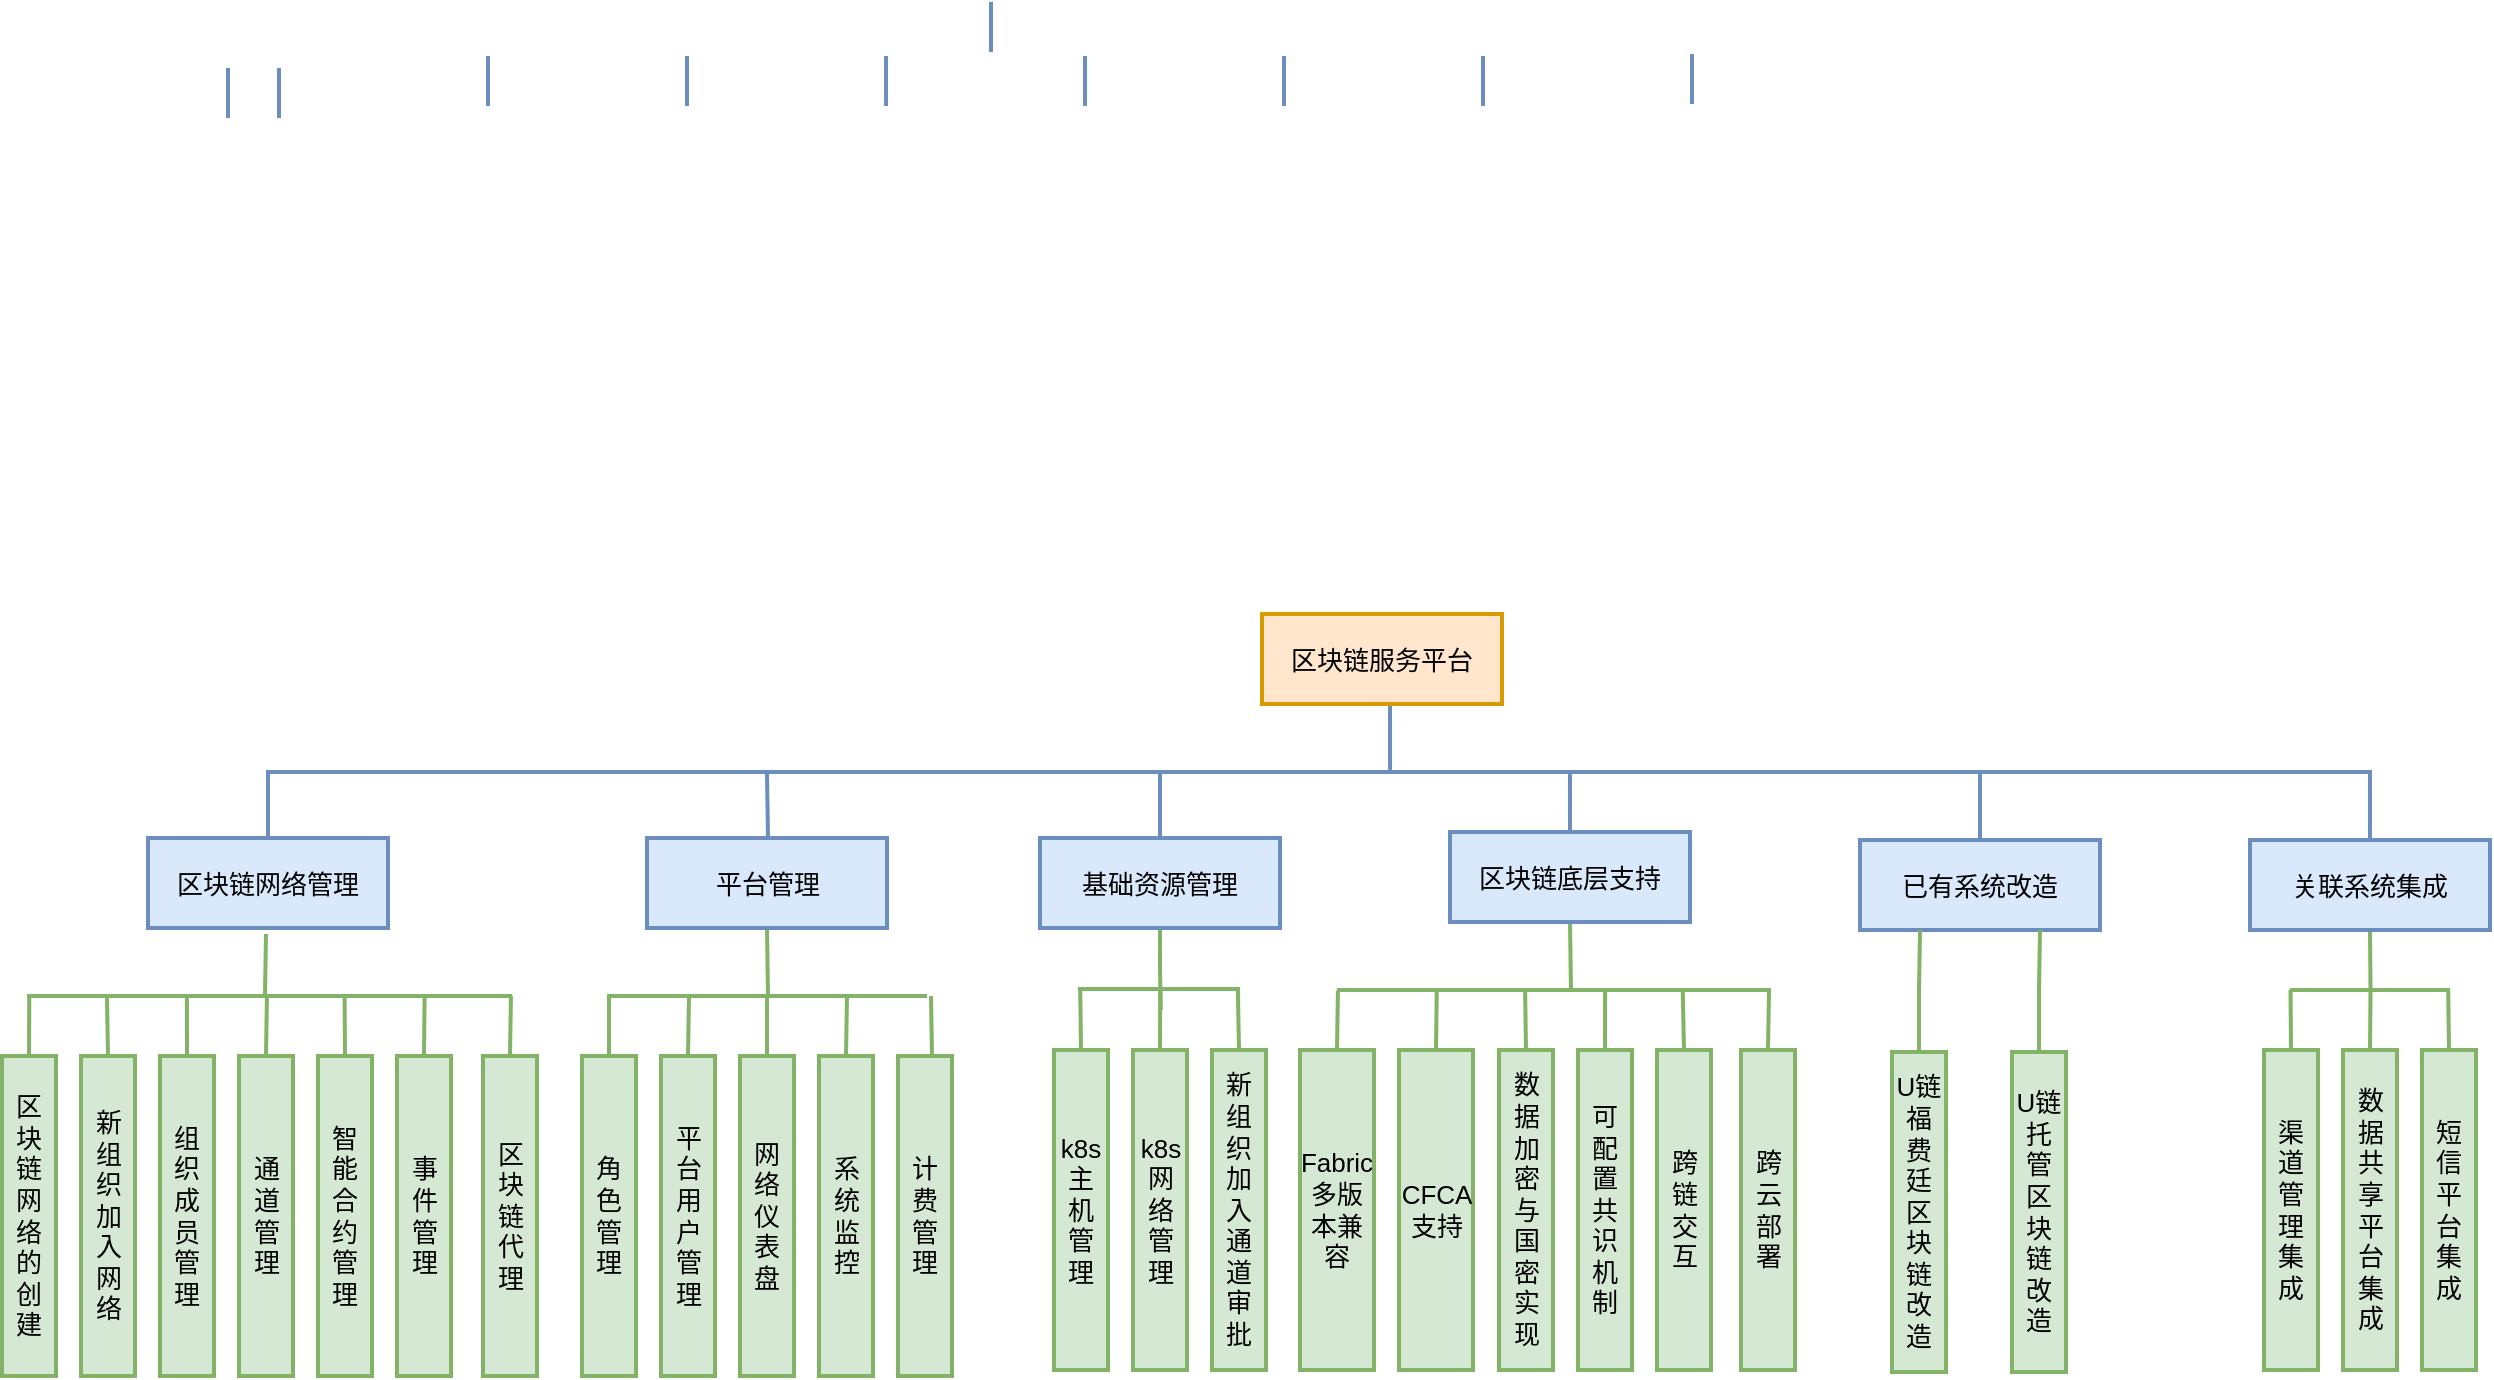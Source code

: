 <mxfile version="12.2.6" type="github" pages="1">
  <diagram id="6IozIT32LXbuVwREie7d" name="Page-1">
    <mxGraphModel dx="932" dy="569" grid="1" gridSize="10" guides="1" tooltips="1" connect="1" arrows="1" fold="1" page="1" pageScale="1" pageWidth="3300" pageHeight="4681" math="0" shadow="0">
      <root>
        <mxCell id="0"/>
        <mxCell id="1" parent="0"/>
        <mxCell id="wY5ASRHFbbLCHAGwUMeS-66" style="edgeStyle=orthogonalEdgeStyle;rounded=0;orthogonalLoop=1;jettySize=auto;html=1;exitX=0.5;exitY=1;exitDx=0;exitDy=0;endArrow=none;endFill=0;strokeWidth=2;fontSize=13;fillColor=#dae8fc;strokeColor=#6c8ebf;" edge="1" parent="1">
          <mxGeometry relative="1" as="geometry">
            <mxPoint x="704" y="440" as="targetPoint"/>
            <mxPoint x="704" y="406" as="sourcePoint"/>
          </mxGeometry>
        </mxCell>
        <mxCell id="jnVJirCMvpuZ7hxpCEFe-1" value="区块链服务平台" style="rounded=0;whiteSpace=wrap;html=1;strokeWidth=2;fillColor=#ffe6cc;strokeColor=#d79b00;fontSize=13;" parent="1" vertex="1">
          <mxGeometry x="640" y="361" width="120" height="45" as="geometry"/>
        </mxCell>
        <mxCell id="jnVJirCMvpuZ7hxpCEFe-11" value="" style="endArrow=none;html=1;strokeWidth=2;fontSize=13;fillColor=#dae8fc;strokeColor=#6c8ebf;" parent="1" edge="1">
          <mxGeometry width="50" height="50" relative="1" as="geometry">
            <mxPoint x="504.5" y="80" as="sourcePoint"/>
            <mxPoint x="504.5" y="55" as="targetPoint"/>
          </mxGeometry>
        </mxCell>
        <mxCell id="jnVJirCMvpuZ7hxpCEFe-12" value="" style="endArrow=none;html=1;strokeWidth=2;fontSize=13;fillColor=#dae8fc;strokeColor=#6c8ebf;" parent="1" edge="1">
          <mxGeometry width="50" height="50" relative="1" as="geometry">
            <mxPoint x="142" y="440" as="sourcePoint"/>
            <mxPoint x="1195" y="440" as="targetPoint"/>
          </mxGeometry>
        </mxCell>
        <mxCell id="jnVJirCMvpuZ7hxpCEFe-15" value="" style="endArrow=none;html=1;strokeWidth=2;fontSize=13;fillColor=#dae8fc;strokeColor=#6c8ebf;" parent="1" edge="1">
          <mxGeometry width="50" height="50" relative="1" as="geometry">
            <mxPoint x="123" y="113" as="sourcePoint"/>
            <mxPoint x="123" y="88" as="targetPoint"/>
          </mxGeometry>
        </mxCell>
        <mxCell id="jnVJirCMvpuZ7hxpCEFe-16" value="" style="endArrow=none;html=1;strokeWidth=2;fontSize=13;fillColor=#dae8fc;strokeColor=#6c8ebf;" parent="1" edge="1">
          <mxGeometry width="50" height="50" relative="1" as="geometry">
            <mxPoint x="855" y="106" as="sourcePoint"/>
            <mxPoint x="855" y="81" as="targetPoint"/>
          </mxGeometry>
        </mxCell>
        <mxCell id="jnVJirCMvpuZ7hxpCEFe-17" value="" style="endArrow=none;html=1;strokeWidth=2;fontSize=13;fillColor=#dae8fc;strokeColor=#6c8ebf;" parent="1" edge="1">
          <mxGeometry width="50" height="50" relative="1" as="geometry">
            <mxPoint x="253" y="107" as="sourcePoint"/>
            <mxPoint x="253" y="82" as="targetPoint"/>
          </mxGeometry>
        </mxCell>
        <mxCell id="jnVJirCMvpuZ7hxpCEFe-18" value="" style="endArrow=none;html=1;strokeWidth=2;fontSize=13;fillColor=#dae8fc;strokeColor=#6c8ebf;" parent="1" edge="1">
          <mxGeometry width="50" height="50" relative="1" as="geometry">
            <mxPoint x="352.5" y="107" as="sourcePoint"/>
            <mxPoint x="352.5" y="82" as="targetPoint"/>
          </mxGeometry>
        </mxCell>
        <mxCell id="jnVJirCMvpuZ7hxpCEFe-19" value="" style="endArrow=none;html=1;strokeWidth=2;fontSize=13;fillColor=#dae8fc;strokeColor=#6c8ebf;" parent="1" edge="1">
          <mxGeometry width="50" height="50" relative="1" as="geometry">
            <mxPoint x="452" y="107" as="sourcePoint"/>
            <mxPoint x="452" y="82" as="targetPoint"/>
          </mxGeometry>
        </mxCell>
        <mxCell id="jnVJirCMvpuZ7hxpCEFe-20" value="" style="endArrow=none;html=1;strokeWidth=2;fontSize=13;fillColor=#dae8fc;strokeColor=#6c8ebf;" parent="1" edge="1">
          <mxGeometry width="50" height="50" relative="1" as="geometry">
            <mxPoint x="551.5" y="107" as="sourcePoint"/>
            <mxPoint x="551.5" y="82" as="targetPoint"/>
          </mxGeometry>
        </mxCell>
        <mxCell id="jnVJirCMvpuZ7hxpCEFe-21" value="" style="endArrow=none;html=1;strokeWidth=2;fontSize=13;fillColor=#dae8fc;strokeColor=#6c8ebf;" parent="1" edge="1">
          <mxGeometry width="50" height="50" relative="1" as="geometry">
            <mxPoint x="651" y="107" as="sourcePoint"/>
            <mxPoint x="651" y="82" as="targetPoint"/>
          </mxGeometry>
        </mxCell>
        <mxCell id="jnVJirCMvpuZ7hxpCEFe-22" value="" style="endArrow=none;html=1;strokeWidth=2;fontSize=13;fillColor=#dae8fc;strokeColor=#6c8ebf;" parent="1" edge="1">
          <mxGeometry width="50" height="50" relative="1" as="geometry">
            <mxPoint x="750.5" y="107" as="sourcePoint"/>
            <mxPoint x="750.5" y="82" as="targetPoint"/>
          </mxGeometry>
        </mxCell>
        <mxCell id="jnVJirCMvpuZ7hxpCEFe-23" value="" style="endArrow=none;html=1;strokeWidth=2;fontSize=13;fillColor=#dae8fc;strokeColor=#6c8ebf;" parent="1" edge="1">
          <mxGeometry width="50" height="50" relative="1" as="geometry">
            <mxPoint x="148.5" y="113" as="sourcePoint"/>
            <mxPoint x="148.5" y="88" as="targetPoint"/>
          </mxGeometry>
        </mxCell>
        <mxCell id="wY5ASRHFbbLCHAGwUMeS-53" value="" style="group" vertex="1" connectable="0" parent="1">
          <mxGeometry x="939" y="474" width="120" height="266" as="geometry"/>
        </mxCell>
        <mxCell id="jnVJirCMvpuZ7hxpCEFe-9" value="已有系统改造" style="rounded=0;whiteSpace=wrap;html=1;strokeWidth=2;fillColor=#dae8fc;strokeColor=#6c8ebf;fontSize=13;" parent="wY5ASRHFbbLCHAGwUMeS-53" vertex="1">
          <mxGeometry width="120" height="45" as="geometry"/>
        </mxCell>
        <mxCell id="wY5ASRHFbbLCHAGwUMeS-41" style="edgeStyle=orthogonalEdgeStyle;rounded=0;orthogonalLoop=1;jettySize=auto;html=1;exitX=0.5;exitY=0;exitDx=0;exitDy=0;entryX=0.25;entryY=1;entryDx=0;entryDy=0;endArrow=none;endFill=0;strokeWidth=2;fontSize=13;fillColor=#d5e8d4;strokeColor=#82b366;" edge="1" parent="wY5ASRHFbbLCHAGwUMeS-53" source="jnVJirCMvpuZ7hxpCEFe-48" target="jnVJirCMvpuZ7hxpCEFe-9">
          <mxGeometry relative="1" as="geometry"/>
        </mxCell>
        <mxCell id="jnVJirCMvpuZ7hxpCEFe-48" value="U链福费廷区块链改造" style="rounded=0;whiteSpace=wrap;html=1;strokeWidth=2;fontSize=13;fillColor=#d5e8d4;strokeColor=#82b366;" parent="wY5ASRHFbbLCHAGwUMeS-53" vertex="1">
          <mxGeometry x="16" y="106" width="27" height="160" as="geometry"/>
        </mxCell>
        <mxCell id="wY5ASRHFbbLCHAGwUMeS-42" style="edgeStyle=orthogonalEdgeStyle;rounded=0;orthogonalLoop=1;jettySize=auto;html=1;exitX=0.5;exitY=0;exitDx=0;exitDy=0;entryX=0.75;entryY=1;entryDx=0;entryDy=0;endArrow=none;endFill=0;strokeWidth=2;fontSize=13;fillColor=#d5e8d4;strokeColor=#82b366;" edge="1" parent="wY5ASRHFbbLCHAGwUMeS-53" source="jnVJirCMvpuZ7hxpCEFe-51" target="jnVJirCMvpuZ7hxpCEFe-9">
          <mxGeometry relative="1" as="geometry"/>
        </mxCell>
        <mxCell id="jnVJirCMvpuZ7hxpCEFe-51" value="U链托管区块链&lt;br&gt;改造" style="rounded=0;whiteSpace=wrap;html=1;strokeWidth=2;fontSize=13;fillColor=#d5e8d4;strokeColor=#82b366;" parent="wY5ASRHFbbLCHAGwUMeS-53" vertex="1">
          <mxGeometry x="76" y="106" width="27" height="160" as="geometry"/>
        </mxCell>
        <mxCell id="wY5ASRHFbbLCHAGwUMeS-58" style="edgeStyle=orthogonalEdgeStyle;rounded=0;orthogonalLoop=1;jettySize=auto;html=1;exitX=0.5;exitY=0;exitDx=0;exitDy=0;endArrow=none;endFill=0;strokeWidth=2;fontSize=13;fillColor=#dae8fc;strokeColor=#6c8ebf;" edge="1" parent="1" source="jnVJirCMvpuZ7hxpCEFe-4">
          <mxGeometry relative="1" as="geometry">
            <mxPoint x="143" y="440" as="targetPoint"/>
          </mxGeometry>
        </mxCell>
        <mxCell id="jnVJirCMvpuZ7hxpCEFe-4" value="区块链网络管理" style="rounded=0;whiteSpace=wrap;html=1;strokeWidth=2;fillColor=#dae8fc;strokeColor=#6c8ebf;fontSize=13;" parent="1" vertex="1">
          <mxGeometry x="83" y="473" width="120" height="45" as="geometry"/>
        </mxCell>
        <mxCell id="wY5ASRHFbbLCHAGwUMeS-20" style="edgeStyle=orthogonalEdgeStyle;rounded=0;orthogonalLoop=1;jettySize=auto;html=1;exitX=0.5;exitY=0;exitDx=0;exitDy=0;endArrow=none;endFill=0;strokeWidth=2;fontSize=13;fillColor=#d5e8d4;strokeColor=#82b366;" edge="1" parent="1" source="jnVJirCMvpuZ7hxpCEFe-35">
          <mxGeometry relative="1" as="geometry">
            <mxPoint x="221.294" y="551.824" as="targetPoint"/>
          </mxGeometry>
        </mxCell>
        <mxCell id="jnVJirCMvpuZ7hxpCEFe-35" value="事件管理" style="rounded=0;whiteSpace=wrap;html=1;strokeWidth=2;fontSize=13;fillColor=#d5e8d4;strokeColor=#82b366;" parent="1" vertex="1">
          <mxGeometry x="207.5" y="582" width="27" height="160" as="geometry"/>
        </mxCell>
        <mxCell id="wY5ASRHFbbLCHAGwUMeS-19" style="edgeStyle=orthogonalEdgeStyle;rounded=0;orthogonalLoop=1;jettySize=auto;html=1;exitX=0.5;exitY=0;exitDx=0;exitDy=0;endArrow=none;endFill=0;strokeWidth=2;fontSize=13;fillColor=#d5e8d4;strokeColor=#82b366;" edge="1" parent="1" source="jnVJirCMvpuZ7hxpCEFe-36">
          <mxGeometry relative="1" as="geometry">
            <mxPoint x="181.294" y="551.824" as="targetPoint"/>
          </mxGeometry>
        </mxCell>
        <mxCell id="jnVJirCMvpuZ7hxpCEFe-36" value="智能合约管理" style="rounded=0;whiteSpace=wrap;html=1;strokeWidth=2;fontSize=13;fillColor=#d5e8d4;strokeColor=#82b366;" parent="1" vertex="1">
          <mxGeometry x="168" y="582" width="27" height="160" as="geometry"/>
        </mxCell>
        <mxCell id="wY5ASRHFbbLCHAGwUMeS-18" style="edgeStyle=orthogonalEdgeStyle;rounded=0;orthogonalLoop=1;jettySize=auto;html=1;exitX=0.5;exitY=0;exitDx=0;exitDy=0;endArrow=none;endFill=0;strokeWidth=2;fontSize=13;fillColor=#d5e8d4;strokeColor=#82b366;" edge="1" parent="1" source="jnVJirCMvpuZ7hxpCEFe-37">
          <mxGeometry relative="1" as="geometry">
            <mxPoint x="142.471" y="551.824" as="targetPoint"/>
          </mxGeometry>
        </mxCell>
        <mxCell id="jnVJirCMvpuZ7hxpCEFe-37" value="通道管理" style="rounded=0;whiteSpace=wrap;html=1;strokeWidth=2;fontSize=13;fillColor=#d5e8d4;strokeColor=#82b366;" parent="1" vertex="1">
          <mxGeometry x="128.5" y="582" width="27" height="160" as="geometry"/>
        </mxCell>
        <mxCell id="wY5ASRHFbbLCHAGwUMeS-17" style="edgeStyle=orthogonalEdgeStyle;rounded=0;orthogonalLoop=1;jettySize=auto;html=1;exitX=0.5;exitY=0;exitDx=0;exitDy=0;endArrow=none;endFill=0;strokeWidth=2;fontSize=13;fillColor=#d5e8d4;strokeColor=#82b366;" edge="1" parent="1" source="jnVJirCMvpuZ7hxpCEFe-38">
          <mxGeometry relative="1" as="geometry">
            <mxPoint x="102.471" y="551.824" as="targetPoint"/>
          </mxGeometry>
        </mxCell>
        <mxCell id="jnVJirCMvpuZ7hxpCEFe-38" value="组织成员管理" style="rounded=0;whiteSpace=wrap;html=1;strokeWidth=2;fontSize=13;fillColor=#d5e8d4;strokeColor=#82b366;" parent="1" vertex="1">
          <mxGeometry x="89" y="582" width="27" height="160" as="geometry"/>
        </mxCell>
        <mxCell id="wY5ASRHFbbLCHAGwUMeS-16" style="edgeStyle=orthogonalEdgeStyle;rounded=0;orthogonalLoop=1;jettySize=auto;html=1;exitX=0.5;exitY=0;exitDx=0;exitDy=0;endArrow=none;endFill=0;strokeWidth=2;fontSize=13;fillColor=#d5e8d4;strokeColor=#82b366;" edge="1" parent="1" source="jnVJirCMvpuZ7hxpCEFe-39">
          <mxGeometry relative="1" as="geometry">
            <mxPoint x="62.471" y="551.824" as="targetPoint"/>
          </mxGeometry>
        </mxCell>
        <mxCell id="jnVJirCMvpuZ7hxpCEFe-39" value="新组织加入网络" style="rounded=0;whiteSpace=wrap;html=1;strokeWidth=2;fontSize=13;fillColor=#d5e8d4;strokeColor=#82b366;" parent="1" vertex="1">
          <mxGeometry x="49.5" y="582" width="27" height="160" as="geometry"/>
        </mxCell>
        <mxCell id="wY5ASRHFbbLCHAGwUMeS-15" style="edgeStyle=orthogonalEdgeStyle;rounded=0;orthogonalLoop=1;jettySize=auto;html=1;exitX=0.5;exitY=0;exitDx=0;exitDy=0;endArrow=none;endFill=0;strokeWidth=2;fontSize=13;fillColor=#d5e8d4;strokeColor=#82b366;" edge="1" parent="1" source="jnVJirCMvpuZ7hxpCEFe-40">
          <mxGeometry relative="1" as="geometry">
            <mxPoint x="23.647" y="551.824" as="targetPoint"/>
          </mxGeometry>
        </mxCell>
        <mxCell id="jnVJirCMvpuZ7hxpCEFe-40" value="区块链网络的创建" style="rounded=0;whiteSpace=wrap;html=1;strokeWidth=2;fontSize=13;fillColor=#d5e8d4;strokeColor=#82b366;" parent="1" vertex="1">
          <mxGeometry x="10" y="582" width="27" height="160" as="geometry"/>
        </mxCell>
        <mxCell id="wY5ASRHFbbLCHAGwUMeS-24" style="edgeStyle=orthogonalEdgeStyle;rounded=0;orthogonalLoop=1;jettySize=auto;html=1;exitX=0.5;exitY=0;exitDx=0;exitDy=0;endArrow=none;endFill=0;strokeWidth=2;fontSize=13;fillColor=#d5e8d4;strokeColor=#82b366;" edge="1" parent="1" source="jnVJirCMvpuZ7hxpCEFe-56">
          <mxGeometry relative="1" as="geometry">
            <mxPoint x="264.471" y="551.824" as="targetPoint"/>
          </mxGeometry>
        </mxCell>
        <mxCell id="jnVJirCMvpuZ7hxpCEFe-56" value="区块链代理" style="rounded=0;whiteSpace=wrap;html=1;strokeWidth=2;fontSize=13;fillColor=#d5e8d4;strokeColor=#82b366;" parent="1" vertex="1">
          <mxGeometry x="250.5" y="582" width="27" height="160" as="geometry"/>
        </mxCell>
        <mxCell id="wY5ASRHFbbLCHAGwUMeS-14" value="" style="endArrow=none;html=1;strokeWidth=2;fontSize=13;fillColor=#d5e8d4;strokeColor=#82b366;" edge="1" parent="1">
          <mxGeometry width="50" height="50" relative="1" as="geometry">
            <mxPoint x="22.5" y="552" as="sourcePoint"/>
            <mxPoint x="265" y="552" as="targetPoint"/>
          </mxGeometry>
        </mxCell>
        <mxCell id="wY5ASRHFbbLCHAGwUMeS-25" style="edgeStyle=orthogonalEdgeStyle;rounded=0;orthogonalLoop=1;jettySize=auto;html=1;endArrow=none;endFill=0;strokeWidth=2;fontSize=13;fillColor=#d5e8d4;strokeColor=#82b366;" edge="1" parent="1">
          <mxGeometry relative="1" as="geometry">
            <mxPoint x="141.5" y="551.588" as="targetPoint"/>
            <mxPoint x="142" y="521" as="sourcePoint"/>
          </mxGeometry>
        </mxCell>
        <mxCell id="wY5ASRHFbbLCHAGwUMeS-56" value="" style="group" vertex="1" connectable="0" parent="1">
          <mxGeometry x="529" y="473" width="120" height="266" as="geometry"/>
        </mxCell>
        <mxCell id="wY5ASRHFbbLCHAGwUMeS-45" style="edgeStyle=orthogonalEdgeStyle;rounded=0;orthogonalLoop=1;jettySize=auto;html=1;exitX=0.5;exitY=1;exitDx=0;exitDy=0;endArrow=none;endFill=0;strokeWidth=2;fontSize=13;fillColor=#d5e8d4;strokeColor=#82b366;" edge="1" parent="wY5ASRHFbbLCHAGwUMeS-56" source="jnVJirCMvpuZ7hxpCEFe-5">
          <mxGeometry relative="1" as="geometry">
            <mxPoint x="60.412" y="86.0" as="targetPoint"/>
          </mxGeometry>
        </mxCell>
        <mxCell id="jnVJirCMvpuZ7hxpCEFe-5" value="基础资源管理" style="rounded=0;whiteSpace=wrap;html=1;strokeWidth=2;fillColor=#dae8fc;strokeColor=#6c8ebf;fontSize=13;" parent="wY5ASRHFbbLCHAGwUMeS-56" vertex="1">
          <mxGeometry width="120" height="45" as="geometry"/>
        </mxCell>
        <mxCell id="wY5ASRHFbbLCHAGwUMeS-23" style="edgeStyle=orthogonalEdgeStyle;rounded=0;orthogonalLoop=1;jettySize=auto;html=1;exitX=0.5;exitY=0;exitDx=0;exitDy=0;endArrow=none;endFill=0;strokeWidth=2;fontSize=13;fillColor=#d5e8d4;strokeColor=#82b366;" edge="1" parent="wY5ASRHFbbLCHAGwUMeS-56" source="jnVJirCMvpuZ7hxpCEFe-32">
          <mxGeometry relative="1" as="geometry">
            <mxPoint x="98.941" y="75.824" as="targetPoint"/>
          </mxGeometry>
        </mxCell>
        <mxCell id="jnVJirCMvpuZ7hxpCEFe-32" value="新组织加入通道审批" style="rounded=0;whiteSpace=wrap;html=1;strokeWidth=2;fontSize=13;fillColor=#d5e8d4;strokeColor=#82b366;" parent="wY5ASRHFbbLCHAGwUMeS-56" vertex="1">
          <mxGeometry x="86" y="106" width="27" height="160" as="geometry"/>
        </mxCell>
        <mxCell id="wY5ASRHFbbLCHAGwUMeS-22" style="edgeStyle=orthogonalEdgeStyle;rounded=0;orthogonalLoop=1;jettySize=auto;html=1;exitX=0.5;exitY=0;exitDx=0;exitDy=0;endArrow=none;endFill=0;strokeWidth=2;fontSize=13;fillColor=#d5e8d4;strokeColor=#82b366;" edge="1" parent="wY5ASRHFbbLCHAGwUMeS-56" source="jnVJirCMvpuZ7hxpCEFe-33">
          <mxGeometry relative="1" as="geometry">
            <mxPoint x="60.118" y="75.824" as="targetPoint"/>
          </mxGeometry>
        </mxCell>
        <mxCell id="jnVJirCMvpuZ7hxpCEFe-33" value="k8s网络管理" style="rounded=0;whiteSpace=wrap;html=1;strokeWidth=2;fontSize=13;fillColor=#d5e8d4;strokeColor=#82b366;" parent="wY5ASRHFbbLCHAGwUMeS-56" vertex="1">
          <mxGeometry x="46.5" y="106" width="27" height="160" as="geometry"/>
        </mxCell>
        <mxCell id="wY5ASRHFbbLCHAGwUMeS-21" style="edgeStyle=orthogonalEdgeStyle;rounded=0;orthogonalLoop=1;jettySize=auto;html=1;exitX=0.5;exitY=0;exitDx=0;exitDy=0;endArrow=none;endFill=0;strokeWidth=2;fontSize=13;fillColor=#d5e8d4;strokeColor=#82b366;" edge="1" parent="wY5ASRHFbbLCHAGwUMeS-56" source="jnVJirCMvpuZ7hxpCEFe-34">
          <mxGeometry relative="1" as="geometry">
            <mxPoint x="20.118" y="75.824" as="targetPoint"/>
          </mxGeometry>
        </mxCell>
        <mxCell id="jnVJirCMvpuZ7hxpCEFe-34" value="k8s主机管理" style="rounded=0;whiteSpace=wrap;html=1;strokeWidth=2;fontSize=13;fillColor=#d5e8d4;strokeColor=#82b366;" parent="wY5ASRHFbbLCHAGwUMeS-56" vertex="1">
          <mxGeometry x="7" y="106" width="27" height="160" as="geometry"/>
        </mxCell>
        <mxCell id="wY5ASRHFbbLCHAGwUMeS-39" value="" style="endArrow=none;html=1;strokeWidth=2;fontSize=13;fillColor=#d5e8d4;strokeColor=#82b366;" edge="1" parent="wY5ASRHFbbLCHAGwUMeS-56">
          <mxGeometry width="50" height="50" relative="1" as="geometry">
            <mxPoint x="19" y="75.5" as="sourcePoint"/>
            <mxPoint x="100" y="75.5" as="targetPoint"/>
          </mxGeometry>
        </mxCell>
        <mxCell id="wY5ASRHFbbLCHAGwUMeS-11" style="edgeStyle=orthogonalEdgeStyle;rounded=0;orthogonalLoop=1;jettySize=auto;html=1;exitX=0.5;exitY=1;exitDx=0;exitDy=0;endArrow=none;endFill=0;strokeWidth=2;fontSize=13;fillColor=#d5e8d4;strokeColor=#82b366;" edge="1" parent="1" source="jnVJirCMvpuZ7hxpCEFe-6">
          <mxGeometry relative="1" as="geometry">
            <mxPoint x="1194.265" y="548.824" as="targetPoint"/>
          </mxGeometry>
        </mxCell>
        <mxCell id="wY5ASRHFbbLCHAGwUMeS-65" style="edgeStyle=orthogonalEdgeStyle;rounded=0;orthogonalLoop=1;jettySize=auto;html=1;exitX=0.5;exitY=0;exitDx=0;exitDy=0;endArrow=none;endFill=0;strokeWidth=2;fontSize=13;fillColor=#dae8fc;strokeColor=#6c8ebf;" edge="1" parent="1" source="jnVJirCMvpuZ7hxpCEFe-6">
          <mxGeometry relative="1" as="geometry">
            <mxPoint x="1194" y="441" as="targetPoint"/>
          </mxGeometry>
        </mxCell>
        <mxCell id="jnVJirCMvpuZ7hxpCEFe-6" value="关联系统集成" style="rounded=0;whiteSpace=wrap;html=1;strokeWidth=2;fillColor=#dae8fc;strokeColor=#6c8ebf;fontSize=13;" parent="1" vertex="1">
          <mxGeometry x="1134" y="474" width="120" height="45" as="geometry"/>
        </mxCell>
        <mxCell id="wY5ASRHFbbLCHAGwUMeS-8" style="edgeStyle=orthogonalEdgeStyle;rounded=0;orthogonalLoop=1;jettySize=auto;html=1;exitX=0.5;exitY=0;exitDx=0;exitDy=0;endArrow=none;endFill=0;strokeWidth=2;fontSize=13;fillColor=#d5e8d4;strokeColor=#82b366;" edge="1" parent="1" source="jnVJirCMvpuZ7hxpCEFe-27">
          <mxGeometry relative="1" as="geometry">
            <mxPoint x="1233.088" y="548.824" as="targetPoint"/>
          </mxGeometry>
        </mxCell>
        <mxCell id="jnVJirCMvpuZ7hxpCEFe-27" value="短信平台集成" style="rounded=0;whiteSpace=wrap;html=1;strokeWidth=2;fontSize=13;fillColor=#d5e8d4;strokeColor=#82b366;" parent="1" vertex="1">
          <mxGeometry x="1220" y="579" width="27" height="160" as="geometry"/>
        </mxCell>
        <mxCell id="wY5ASRHFbbLCHAGwUMeS-7" style="edgeStyle=orthogonalEdgeStyle;rounded=0;orthogonalLoop=1;jettySize=auto;html=1;exitX=0.5;exitY=0;exitDx=0;exitDy=0;endArrow=none;endFill=0;strokeWidth=2;fontSize=13;fillColor=#d5e8d4;strokeColor=#82b366;" edge="1" parent="1" source="jnVJirCMvpuZ7hxpCEFe-28">
          <mxGeometry relative="1" as="geometry">
            <mxPoint x="1194.265" y="548.824" as="targetPoint"/>
          </mxGeometry>
        </mxCell>
        <mxCell id="jnVJirCMvpuZ7hxpCEFe-28" value="数据共享平台集成" style="rounded=0;whiteSpace=wrap;html=1;strokeWidth=2;fontSize=13;fillColor=#d5e8d4;strokeColor=#82b366;" parent="1" vertex="1">
          <mxGeometry x="1180.5" y="579" width="27" height="160" as="geometry"/>
        </mxCell>
        <mxCell id="wY5ASRHFbbLCHAGwUMeS-6" style="edgeStyle=orthogonalEdgeStyle;rounded=0;orthogonalLoop=1;jettySize=auto;html=1;exitX=0.5;exitY=0;exitDx=0;exitDy=0;endArrow=none;endFill=0;strokeWidth=2;fontSize=13;fillColor=#d5e8d4;strokeColor=#82b366;" edge="1" parent="1" source="jnVJirCMvpuZ7hxpCEFe-29">
          <mxGeometry relative="1" as="geometry">
            <mxPoint x="1154.265" y="548.824" as="targetPoint"/>
          </mxGeometry>
        </mxCell>
        <mxCell id="jnVJirCMvpuZ7hxpCEFe-29" value="渠道管理集成" style="rounded=0;whiteSpace=wrap;html=1;strokeWidth=2;fontSize=13;fillColor=#d5e8d4;strokeColor=#82b366;" parent="1" vertex="1">
          <mxGeometry x="1141" y="579" width="27" height="160" as="geometry"/>
        </mxCell>
        <mxCell id="wY5ASRHFbbLCHAGwUMeS-3" value="" style="endArrow=none;html=1;strokeWidth=2;fontSize=13;fillColor=#d5e8d4;strokeColor=#82b366;" edge="1" parent="1">
          <mxGeometry width="50" height="50" relative="1" as="geometry">
            <mxPoint x="1154" y="549" as="sourcePoint"/>
            <mxPoint x="1234" y="549" as="targetPoint"/>
          </mxGeometry>
        </mxCell>
        <mxCell id="wY5ASRHFbbLCHAGwUMeS-49" style="edgeStyle=orthogonalEdgeStyle;rounded=0;orthogonalLoop=1;jettySize=auto;html=1;exitX=0.5;exitY=1;exitDx=0;exitDy=0;endArrow=none;endFill=0;strokeWidth=2;fontSize=13;fillColor=#d5e8d4;strokeColor=#82b366;" edge="1" parent="1">
          <mxGeometry relative="1" as="geometry">
            <mxPoint x="393" y="553" as="targetPoint"/>
            <mxPoint x="392.5" y="518" as="sourcePoint"/>
          </mxGeometry>
        </mxCell>
        <mxCell id="wY5ASRHFbbLCHAGwUMeS-60" style="edgeStyle=orthogonalEdgeStyle;rounded=0;orthogonalLoop=1;jettySize=auto;html=1;exitX=0.5;exitY=0;exitDx=0;exitDy=0;endArrow=none;endFill=0;strokeWidth=2;fontSize=13;fillColor=#dae8fc;strokeColor=#6c8ebf;" edge="1" parent="1">
          <mxGeometry relative="1" as="geometry">
            <mxPoint x="392.5" y="441" as="targetPoint"/>
            <mxPoint x="393" y="473" as="sourcePoint"/>
          </mxGeometry>
        </mxCell>
        <mxCell id="jnVJirCMvpuZ7hxpCEFe-3" value="平台管理" style="rounded=0;whiteSpace=wrap;html=1;strokeWidth=2;fillColor=#dae8fc;strokeColor=#6c8ebf;fontSize=13;" parent="1" vertex="1">
          <mxGeometry x="332.5" y="473" width="120" height="45" as="geometry"/>
        </mxCell>
        <mxCell id="jnVJirCMvpuZ7hxpCEFe-58" style="edgeStyle=orthogonalEdgeStyle;rounded=0;orthogonalLoop=1;jettySize=auto;html=1;exitX=0.5;exitY=0;exitDx=0;exitDy=0;strokeWidth=2;fontSize=13;endArrow=none;endFill=0;fillColor=#d5e8d4;strokeColor=#82b366;" parent="1" edge="1">
          <mxGeometry relative="1" as="geometry">
            <mxPoint x="474.5" y="552" as="targetPoint"/>
            <mxPoint x="475" y="582" as="sourcePoint"/>
          </mxGeometry>
        </mxCell>
        <mxCell id="jnVJirCMvpuZ7hxpCEFe-41" value="计费管理" style="rounded=0;whiteSpace=wrap;html=1;strokeWidth=2;fontSize=13;fillColor=#d5e8d4;strokeColor=#82b366;" parent="1" vertex="1">
          <mxGeometry x="458" y="582" width="27" height="160" as="geometry"/>
        </mxCell>
        <mxCell id="jnVJirCMvpuZ7hxpCEFe-59" style="edgeStyle=orthogonalEdgeStyle;rounded=0;orthogonalLoop=1;jettySize=auto;html=1;exitX=0.5;exitY=0;exitDx=0;exitDy=0;endArrow=none;endFill=0;strokeWidth=2;fontSize=13;fillColor=#d5e8d4;strokeColor=#82b366;" parent="1" source="jnVJirCMvpuZ7hxpCEFe-42" edge="1">
          <mxGeometry relative="1" as="geometry">
            <mxPoint x="432.5" y="552" as="targetPoint"/>
          </mxGeometry>
        </mxCell>
        <mxCell id="jnVJirCMvpuZ7hxpCEFe-42" value="系统监控" style="rounded=0;whiteSpace=wrap;html=1;strokeWidth=2;fontSize=13;fillColor=#d5e8d4;strokeColor=#82b366;" parent="1" vertex="1">
          <mxGeometry x="418.5" y="582" width="27" height="160" as="geometry"/>
        </mxCell>
        <mxCell id="jnVJirCMvpuZ7hxpCEFe-60" style="edgeStyle=orthogonalEdgeStyle;rounded=0;orthogonalLoop=1;jettySize=auto;html=1;exitX=0.5;exitY=0;exitDx=0;exitDy=0;endArrow=none;endFill=0;strokeWidth=2;fontSize=13;fillColor=#d5e8d4;strokeColor=#82b366;" parent="1" source="jnVJirCMvpuZ7hxpCEFe-43" edge="1">
          <mxGeometry relative="1" as="geometry">
            <mxPoint x="392.5" y="552" as="targetPoint"/>
          </mxGeometry>
        </mxCell>
        <mxCell id="jnVJirCMvpuZ7hxpCEFe-43" value="网络仪表盘" style="rounded=0;whiteSpace=wrap;html=1;strokeWidth=2;fontSize=13;fillColor=#d5e8d4;strokeColor=#82b366;" parent="1" vertex="1">
          <mxGeometry x="379" y="582" width="27" height="160" as="geometry"/>
        </mxCell>
        <mxCell id="jnVJirCMvpuZ7hxpCEFe-61" style="edgeStyle=orthogonalEdgeStyle;rounded=0;orthogonalLoop=1;jettySize=auto;html=1;exitX=0.5;exitY=0;exitDx=0;exitDy=0;endArrow=none;endFill=0;strokeWidth=2;fontSize=13;fillColor=#d5e8d4;strokeColor=#82b366;" parent="1" source="jnVJirCMvpuZ7hxpCEFe-44" edge="1">
          <mxGeometry relative="1" as="geometry">
            <mxPoint x="353.5" y="552" as="targetPoint"/>
          </mxGeometry>
        </mxCell>
        <mxCell id="jnVJirCMvpuZ7hxpCEFe-44" value="平台用户管理" style="rounded=0;whiteSpace=wrap;html=1;strokeWidth=2;fontSize=13;fillColor=#d5e8d4;strokeColor=#82b366;" parent="1" vertex="1">
          <mxGeometry x="339.5" y="582" width="27" height="160" as="geometry"/>
        </mxCell>
        <mxCell id="jnVJirCMvpuZ7hxpCEFe-62" style="edgeStyle=orthogonalEdgeStyle;rounded=0;orthogonalLoop=1;jettySize=auto;html=1;exitX=0.5;exitY=0;exitDx=0;exitDy=0;endArrow=none;endFill=0;strokeWidth=2;fontSize=13;fillColor=#d5e8d4;strokeColor=#82b366;" parent="1" source="jnVJirCMvpuZ7hxpCEFe-46" edge="1">
          <mxGeometry relative="1" as="geometry">
            <mxPoint x="313.5" y="552" as="targetPoint"/>
          </mxGeometry>
        </mxCell>
        <mxCell id="jnVJirCMvpuZ7hxpCEFe-46" value="角色管理" style="rounded=0;whiteSpace=wrap;html=1;strokeWidth=2;fontSize=13;fillColor=#d5e8d4;strokeColor=#82b366;" parent="1" vertex="1">
          <mxGeometry x="300" y="582" width="27" height="160" as="geometry"/>
        </mxCell>
        <mxCell id="jnVJirCMvpuZ7hxpCEFe-57" value="" style="endArrow=none;html=1;strokeWidth=2;fontSize=13;fillColor=#d5e8d4;strokeColor=#82b366;" parent="1" edge="1">
          <mxGeometry width="50" height="50" relative="1" as="geometry">
            <mxPoint x="312.5" y="552" as="sourcePoint"/>
            <mxPoint x="472.5" y="552" as="targetPoint"/>
          </mxGeometry>
        </mxCell>
        <mxCell id="wY5ASRHFbbLCHAGwUMeS-63" style="edgeStyle=orthogonalEdgeStyle;rounded=0;orthogonalLoop=1;jettySize=auto;html=1;exitX=0.5;exitY=0;exitDx=0;exitDy=0;endArrow=none;endFill=0;strokeWidth=2;fontSize=13;fillColor=#dae8fc;strokeColor=#6c8ebf;" edge="1" parent="1" source="jnVJirCMvpuZ7hxpCEFe-5">
          <mxGeometry relative="1" as="geometry">
            <mxPoint x="589" y="440" as="targetPoint"/>
          </mxGeometry>
        </mxCell>
        <mxCell id="wY5ASRHFbbLCHAGwUMeS-64" style="edgeStyle=orthogonalEdgeStyle;rounded=0;orthogonalLoop=1;jettySize=auto;html=1;exitX=0.5;exitY=0;exitDx=0;exitDy=0;endArrow=none;endFill=0;strokeWidth=2;fontSize=13;fillColor=#dae8fc;strokeColor=#6c8ebf;" edge="1" parent="1" source="jnVJirCMvpuZ7hxpCEFe-9">
          <mxGeometry relative="1" as="geometry">
            <mxPoint x="999" y="441" as="targetPoint"/>
          </mxGeometry>
        </mxCell>
        <mxCell id="wY5ASRHFbbLCHAGwUMeS-68" style="edgeStyle=orthogonalEdgeStyle;rounded=0;orthogonalLoop=1;jettySize=auto;html=1;exitX=0.5;exitY=1;exitDx=0;exitDy=0;endArrow=none;endFill=0;strokeWidth=2;fontSize=13;fillColor=#d5e8d4;strokeColor=#82b366;" edge="1" parent="1" source="jnVJirCMvpuZ7hxpCEFe-10">
          <mxGeometry relative="1" as="geometry">
            <mxPoint x="794.5" y="550" as="targetPoint"/>
          </mxGeometry>
        </mxCell>
        <mxCell id="wY5ASRHFbbLCHAGwUMeS-69" style="edgeStyle=orthogonalEdgeStyle;rounded=0;orthogonalLoop=1;jettySize=auto;html=1;exitX=0.5;exitY=0;exitDx=0;exitDy=0;endArrow=none;endFill=0;strokeWidth=2;fontSize=13;fillColor=#dae8fc;strokeColor=#6c8ebf;" edge="1" parent="1" source="jnVJirCMvpuZ7hxpCEFe-10">
          <mxGeometry relative="1" as="geometry">
            <mxPoint x="794" y="440" as="targetPoint"/>
          </mxGeometry>
        </mxCell>
        <mxCell id="jnVJirCMvpuZ7hxpCEFe-10" value="区块链底层支持" style="rounded=0;whiteSpace=wrap;html=1;strokeWidth=2;fillColor=#dae8fc;strokeColor=#6c8ebf;fontSize=13;" parent="1" vertex="1">
          <mxGeometry x="734" y="470" width="120" height="45" as="geometry"/>
        </mxCell>
        <mxCell id="wY5ASRHFbbLCHAGwUMeS-44" style="edgeStyle=orthogonalEdgeStyle;rounded=0;orthogonalLoop=1;jettySize=auto;html=1;exitX=0.5;exitY=0;exitDx=0;exitDy=0;endArrow=none;endFill=0;strokeWidth=2;fontSize=13;fillColor=#d5e8d4;strokeColor=#82b366;" edge="1" parent="1" source="jnVJirCMvpuZ7hxpCEFe-47">
          <mxGeometry relative="1" as="geometry">
            <mxPoint x="727.382" y="549.412" as="targetPoint"/>
          </mxGeometry>
        </mxCell>
        <mxCell id="jnVJirCMvpuZ7hxpCEFe-47" value="CFCA支持" style="rounded=0;whiteSpace=wrap;html=1;strokeWidth=2;fontSize=13;fillColor=#d5e8d4;strokeColor=#82b366;" parent="1" vertex="1">
          <mxGeometry x="708.5" y="579" width="37" height="160" as="geometry"/>
        </mxCell>
        <mxCell id="wY5ASRHFbbLCHAGwUMeS-43" style="edgeStyle=orthogonalEdgeStyle;rounded=0;orthogonalLoop=1;jettySize=auto;html=1;exitX=0.5;exitY=0;exitDx=0;exitDy=0;endArrow=none;endFill=0;strokeWidth=2;fontSize=13;fillColor=#d5e8d4;strokeColor=#82b366;" edge="1" parent="1" source="jnVJirCMvpuZ7hxpCEFe-54">
          <mxGeometry relative="1" as="geometry">
            <mxPoint x="677.971" y="549.412" as="targetPoint"/>
          </mxGeometry>
        </mxCell>
        <mxCell id="jnVJirCMvpuZ7hxpCEFe-54" value="Fabric多版本兼容" style="rounded=0;whiteSpace=wrap;html=1;strokeWidth=2;fontSize=13;fillColor=#d5e8d4;strokeColor=#82b366;" parent="1" vertex="1">
          <mxGeometry x="659" y="579" width="37" height="160" as="geometry"/>
        </mxCell>
        <mxCell id="wY5ASRHFbbLCHAGwUMeS-36" style="edgeStyle=orthogonalEdgeStyle;rounded=0;orthogonalLoop=1;jettySize=auto;html=1;exitX=0.5;exitY=0;exitDx=0;exitDy=0;endArrow=none;endFill=0;strokeWidth=2;fontSize=13;fillColor=#d5e8d4;strokeColor=#82b366;" edge="1" parent="1" source="jnVJirCMvpuZ7hxpCEFe-45">
          <mxGeometry relative="1" as="geometry">
            <mxPoint x="850.382" y="548.824" as="targetPoint"/>
          </mxGeometry>
        </mxCell>
        <mxCell id="jnVJirCMvpuZ7hxpCEFe-45" value="跨链交互" style="rounded=0;whiteSpace=wrap;html=1;strokeWidth=2;fontSize=13;fillColor=#d5e8d4;strokeColor=#82b366;" parent="1" vertex="1">
          <mxGeometry x="837.5" y="579" width="27" height="160" as="geometry"/>
        </mxCell>
        <mxCell id="wY5ASRHFbbLCHAGwUMeS-34" style="edgeStyle=orthogonalEdgeStyle;rounded=0;orthogonalLoop=1;jettySize=auto;html=1;exitX=0.5;exitY=0;exitDx=0;exitDy=0;endArrow=none;endFill=0;strokeWidth=2;fontSize=13;fillColor=#d5e8d4;strokeColor=#82b366;" edge="1" parent="1" source="jnVJirCMvpuZ7hxpCEFe-50">
          <mxGeometry relative="1" as="geometry">
            <mxPoint x="771.559" y="548.824" as="targetPoint"/>
          </mxGeometry>
        </mxCell>
        <mxCell id="jnVJirCMvpuZ7hxpCEFe-50" value="数据加密与国密实现" style="rounded=0;whiteSpace=wrap;html=1;strokeWidth=2;fontSize=13;fillColor=#d5e8d4;strokeColor=#82b366;" parent="1" vertex="1">
          <mxGeometry x="758.5" y="579" width="27" height="160" as="geometry"/>
        </mxCell>
        <mxCell id="wY5ASRHFbbLCHAGwUMeS-35" style="edgeStyle=orthogonalEdgeStyle;rounded=0;orthogonalLoop=1;jettySize=auto;html=1;exitX=0.5;exitY=0;exitDx=0;exitDy=0;endArrow=none;endFill=0;strokeWidth=2;fontSize=13;fillColor=#d5e8d4;strokeColor=#82b366;" edge="1" parent="1" source="jnVJirCMvpuZ7hxpCEFe-53">
          <mxGeometry relative="1" as="geometry">
            <mxPoint x="811.559" y="548.824" as="targetPoint"/>
          </mxGeometry>
        </mxCell>
        <mxCell id="jnVJirCMvpuZ7hxpCEFe-53" value="可配置共识机制" style="rounded=0;whiteSpace=wrap;html=1;strokeWidth=2;fontSize=13;fillColor=#d5e8d4;strokeColor=#82b366;" parent="1" vertex="1">
          <mxGeometry x="798" y="579" width="27" height="160" as="geometry"/>
        </mxCell>
        <mxCell id="wY5ASRHFbbLCHAGwUMeS-31" value="" style="endArrow=none;html=1;strokeWidth=2;fontSize=13;fillColor=#d5e8d4;strokeColor=#82b366;" edge="1" parent="1">
          <mxGeometry width="50" height="50" relative="1" as="geometry">
            <mxPoint x="677.5" y="549" as="sourcePoint"/>
            <mxPoint x="894.5" y="549" as="targetPoint"/>
          </mxGeometry>
        </mxCell>
        <mxCell id="wY5ASRHFbbLCHAGwUMeS-67" style="edgeStyle=orthogonalEdgeStyle;rounded=0;orthogonalLoop=1;jettySize=auto;html=1;exitX=0.5;exitY=0;exitDx=0;exitDy=0;endArrow=none;endFill=0;strokeWidth=2;fontSize=13;fillColor=#d5e8d4;strokeColor=#82b366;" edge="1" parent="1" source="jnVJirCMvpuZ7hxpCEFe-24">
          <mxGeometry relative="1" as="geometry">
            <mxPoint x="893.5" y="550" as="targetPoint"/>
          </mxGeometry>
        </mxCell>
        <mxCell id="jnVJirCMvpuZ7hxpCEFe-24" value="跨云部署" style="rounded=0;whiteSpace=wrap;html=1;strokeWidth=2;fontSize=13;fillColor=#d5e8d4;strokeColor=#82b366;" parent="1" vertex="1">
          <mxGeometry x="879.5" y="579" width="27" height="160" as="geometry"/>
        </mxCell>
      </root>
    </mxGraphModel>
  </diagram>
</mxfile>
